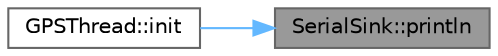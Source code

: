 digraph "SerialSink::println"
{
 // LATEX_PDF_SIZE
  bgcolor="transparent";
  edge [fontname=Helvetica,fontsize=10,labelfontname=Helvetica,labelfontsize=10];
  node [fontname=Helvetica,fontsize=10,shape=box,height=0.2,width=0.4];
  rankdir="RL";
  Node1 [id="Node000001",label="SerialSink::println",height=0.2,width=0.4,color="gray40", fillcolor="grey60", style="filled", fontcolor="black",tooltip=" "];
  Node1 -> Node2 [id="edge2_Node000001_Node000002",dir="back",color="steelblue1",style="solid",tooltip=" "];
  Node2 [id="Node000002",label="GPSThread::init",height=0.2,width=0.4,color="grey40", fillcolor="white", style="filled",URL="$class_g_p_s_thread.html#aa519d5004c9b13c2ac4308b99324efd9",tooltip=" "];
}
